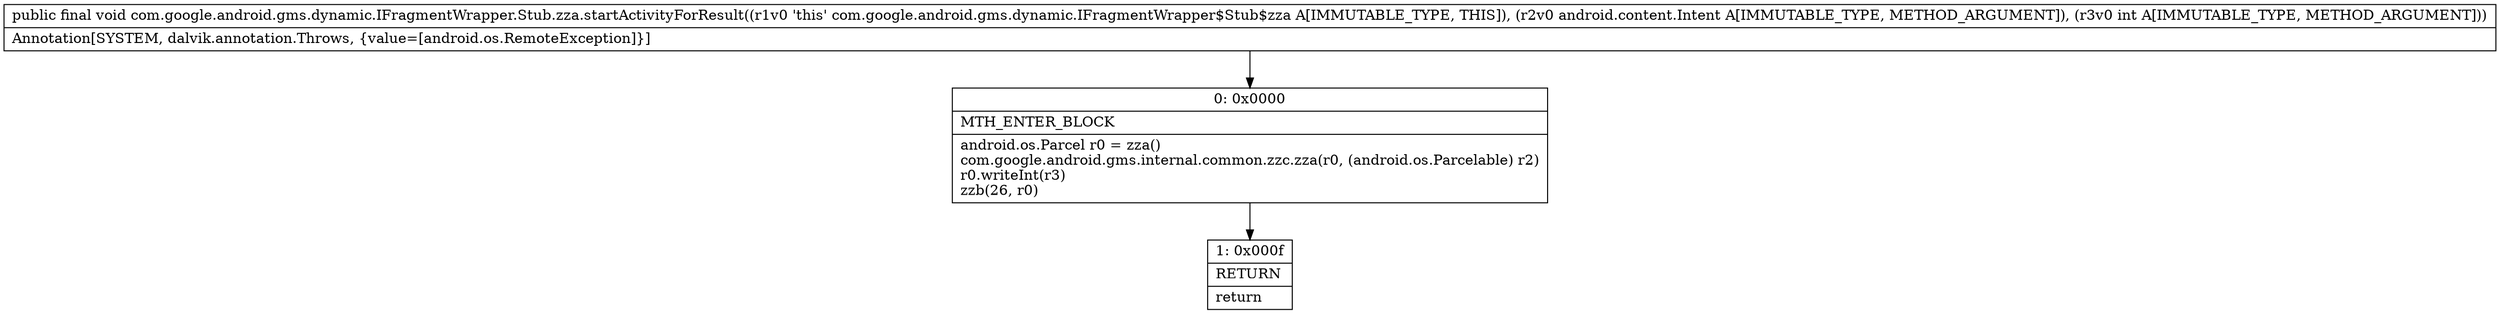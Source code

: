 digraph "CFG forcom.google.android.gms.dynamic.IFragmentWrapper.Stub.zza.startActivityForResult(Landroid\/content\/Intent;I)V" {
Node_0 [shape=record,label="{0\:\ 0x0000|MTH_ENTER_BLOCK\l|android.os.Parcel r0 = zza()\lcom.google.android.gms.internal.common.zzc.zza(r0, (android.os.Parcelable) r2)\lr0.writeInt(r3)\lzzb(26, r0)\l}"];
Node_1 [shape=record,label="{1\:\ 0x000f|RETURN\l|return\l}"];
MethodNode[shape=record,label="{public final void com.google.android.gms.dynamic.IFragmentWrapper.Stub.zza.startActivityForResult((r1v0 'this' com.google.android.gms.dynamic.IFragmentWrapper$Stub$zza A[IMMUTABLE_TYPE, THIS]), (r2v0 android.content.Intent A[IMMUTABLE_TYPE, METHOD_ARGUMENT]), (r3v0 int A[IMMUTABLE_TYPE, METHOD_ARGUMENT]))  | Annotation[SYSTEM, dalvik.annotation.Throws, \{value=[android.os.RemoteException]\}]\l}"];
MethodNode -> Node_0;
Node_0 -> Node_1;
}

